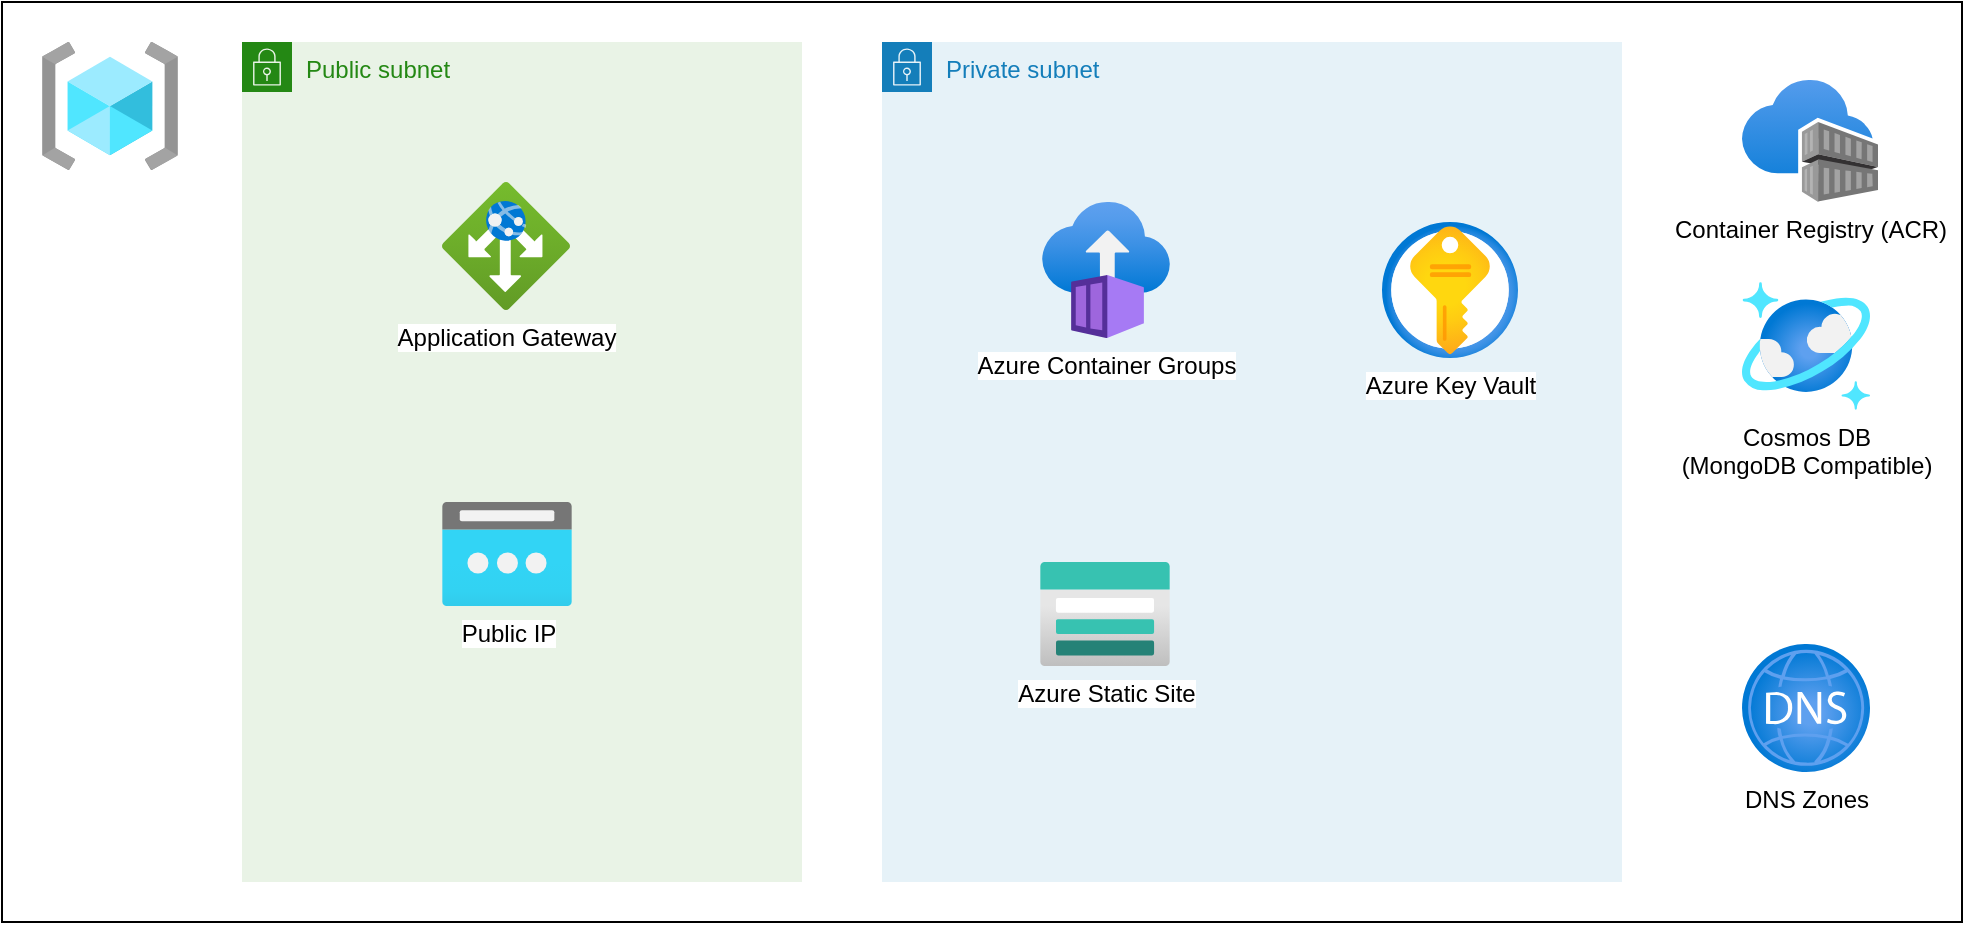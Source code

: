 <mxfile version="22.0.4" type="github">
  <diagram name="Page-1" id="m1nK12FQX6oS-gh8VTXA">
    <mxGraphModel dx="1104" dy="696" grid="1" gridSize="10" guides="1" tooltips="1" connect="1" arrows="1" fold="1" page="1" pageScale="1" pageWidth="1100" pageHeight="850" math="0" shadow="0">
      <root>
        <mxCell id="0" />
        <mxCell id="1" parent="0" />
        <mxCell id="LMPZ9qEwlviziKtGOiuA-2" value="" style="rounded=0;whiteSpace=wrap;html=1;fillColor=none;" vertex="1" parent="1">
          <mxGeometry x="40" y="40" width="980" height="460" as="geometry" />
        </mxCell>
        <mxCell id="LMPZ9qEwlviziKtGOiuA-7" value="Public subnet" style="points=[[0,0],[0.25,0],[0.5,0],[0.75,0],[1,0],[1,0.25],[1,0.5],[1,0.75],[1,1],[0.75,1],[0.5,1],[0.25,1],[0,1],[0,0.75],[0,0.5],[0,0.25]];outlineConnect=0;gradientColor=none;html=1;whiteSpace=wrap;fontSize=12;fontStyle=0;container=1;pointerEvents=0;collapsible=0;recursiveResize=0;shape=mxgraph.aws4.group;grIcon=mxgraph.aws4.group_security_group;grStroke=0;strokeColor=#248814;fillColor=#E9F3E6;verticalAlign=top;align=left;spacingLeft=30;fontColor=#248814;dashed=0;" vertex="1" parent="1">
          <mxGeometry x="160" y="60" width="280" height="420" as="geometry" />
        </mxCell>
        <mxCell id="LMPZ9qEwlviziKtGOiuA-10" value="Application Gateway" style="image;aspect=fixed;html=1;points=[];align=center;fontSize=12;image=img/lib/azure2/networking/Application_Gateways.svg;" vertex="1" parent="LMPZ9qEwlviziKtGOiuA-7">
          <mxGeometry x="100" y="70" width="64" height="64" as="geometry" />
        </mxCell>
        <mxCell id="LMPZ9qEwlviziKtGOiuA-11" value="Public IP" style="image;aspect=fixed;html=1;points=[];align=center;fontSize=12;image=img/lib/azure2/networking/Public_IP_Addresses.svg;" vertex="1" parent="LMPZ9qEwlviziKtGOiuA-7">
          <mxGeometry x="100" y="230" width="65" height="52" as="geometry" />
        </mxCell>
        <mxCell id="LMPZ9qEwlviziKtGOiuA-8" value="Private subnet" style="points=[[0,0],[0.25,0],[0.5,0],[0.75,0],[1,0],[1,0.25],[1,0.5],[1,0.75],[1,1],[0.75,1],[0.5,1],[0.25,1],[0,1],[0,0.75],[0,0.5],[0,0.25]];outlineConnect=0;gradientColor=none;html=1;whiteSpace=wrap;fontSize=12;fontStyle=0;container=1;pointerEvents=0;collapsible=0;recursiveResize=0;shape=mxgraph.aws4.group;grIcon=mxgraph.aws4.group_security_group;grStroke=0;strokeColor=#147EBA;fillColor=#E6F2F8;verticalAlign=top;align=left;spacingLeft=30;fontColor=#147EBA;dashed=0;" vertex="1" parent="1">
          <mxGeometry x="480" y="60" width="370" height="420" as="geometry" />
        </mxCell>
        <mxCell id="LMPZ9qEwlviziKtGOiuA-9" value="Azure Container Groups&lt;br&gt;" style="image;aspect=fixed;html=1;points=[];align=center;fontSize=12;image=img/lib/azure2/compute/Container_Instances.svg;" vertex="1" parent="LMPZ9qEwlviziKtGOiuA-8">
          <mxGeometry x="80" y="80" width="64" height="68" as="geometry" />
        </mxCell>
        <mxCell id="LMPZ9qEwlviziKtGOiuA-12" value="Azure Static Site" style="image;aspect=fixed;html=1;points=[];align=center;fontSize=12;image=img/lib/azure2/storage/Storage_Accounts.svg;" vertex="1" parent="LMPZ9qEwlviziKtGOiuA-8">
          <mxGeometry x="79" y="260" width="65" height="52" as="geometry" />
        </mxCell>
        <mxCell id="LMPZ9qEwlviziKtGOiuA-16" value="Azure Key Vault" style="image;aspect=fixed;html=1;points=[];align=center;fontSize=12;image=img/lib/azure2/security/Key_Vaults.svg;" vertex="1" parent="LMPZ9qEwlviziKtGOiuA-8">
          <mxGeometry x="250" y="90" width="68" height="68" as="geometry" />
        </mxCell>
        <mxCell id="LMPZ9qEwlviziKtGOiuA-13" value="Cosmos DB &lt;br&gt;(MongoDB Compatible)" style="image;aspect=fixed;html=1;points=[];align=center;fontSize=12;image=img/lib/azure2/databases/Azure_Cosmos_DB.svg;" vertex="1" parent="1">
          <mxGeometry x="910" y="180" width="64" height="64" as="geometry" />
        </mxCell>
        <mxCell id="LMPZ9qEwlviziKtGOiuA-14" value="Container Registry (ACR)&lt;br&gt;" style="image;aspect=fixed;html=1;points=[];align=center;fontSize=12;image=img/lib/azure2/containers/Container_Registries.svg;" vertex="1" parent="1">
          <mxGeometry x="910" y="79" width="68" height="61" as="geometry" />
        </mxCell>
        <mxCell id="LMPZ9qEwlviziKtGOiuA-15" value="DNS Zones" style="image;aspect=fixed;html=1;points=[];align=center;fontSize=12;image=img/lib/azure2/networking/DNS_Zones.svg;" vertex="1" parent="1">
          <mxGeometry x="910" y="361" width="64" height="64" as="geometry" />
        </mxCell>
        <mxCell id="LMPZ9qEwlviziKtGOiuA-17" value="" style="image;aspect=fixed;html=1;points=[];align=center;fontSize=12;image=img/lib/azure2/general/Resource_Groups.svg;" vertex="1" parent="1">
          <mxGeometry x="60" y="60" width="68" height="64" as="geometry" />
        </mxCell>
      </root>
    </mxGraphModel>
  </diagram>
</mxfile>
